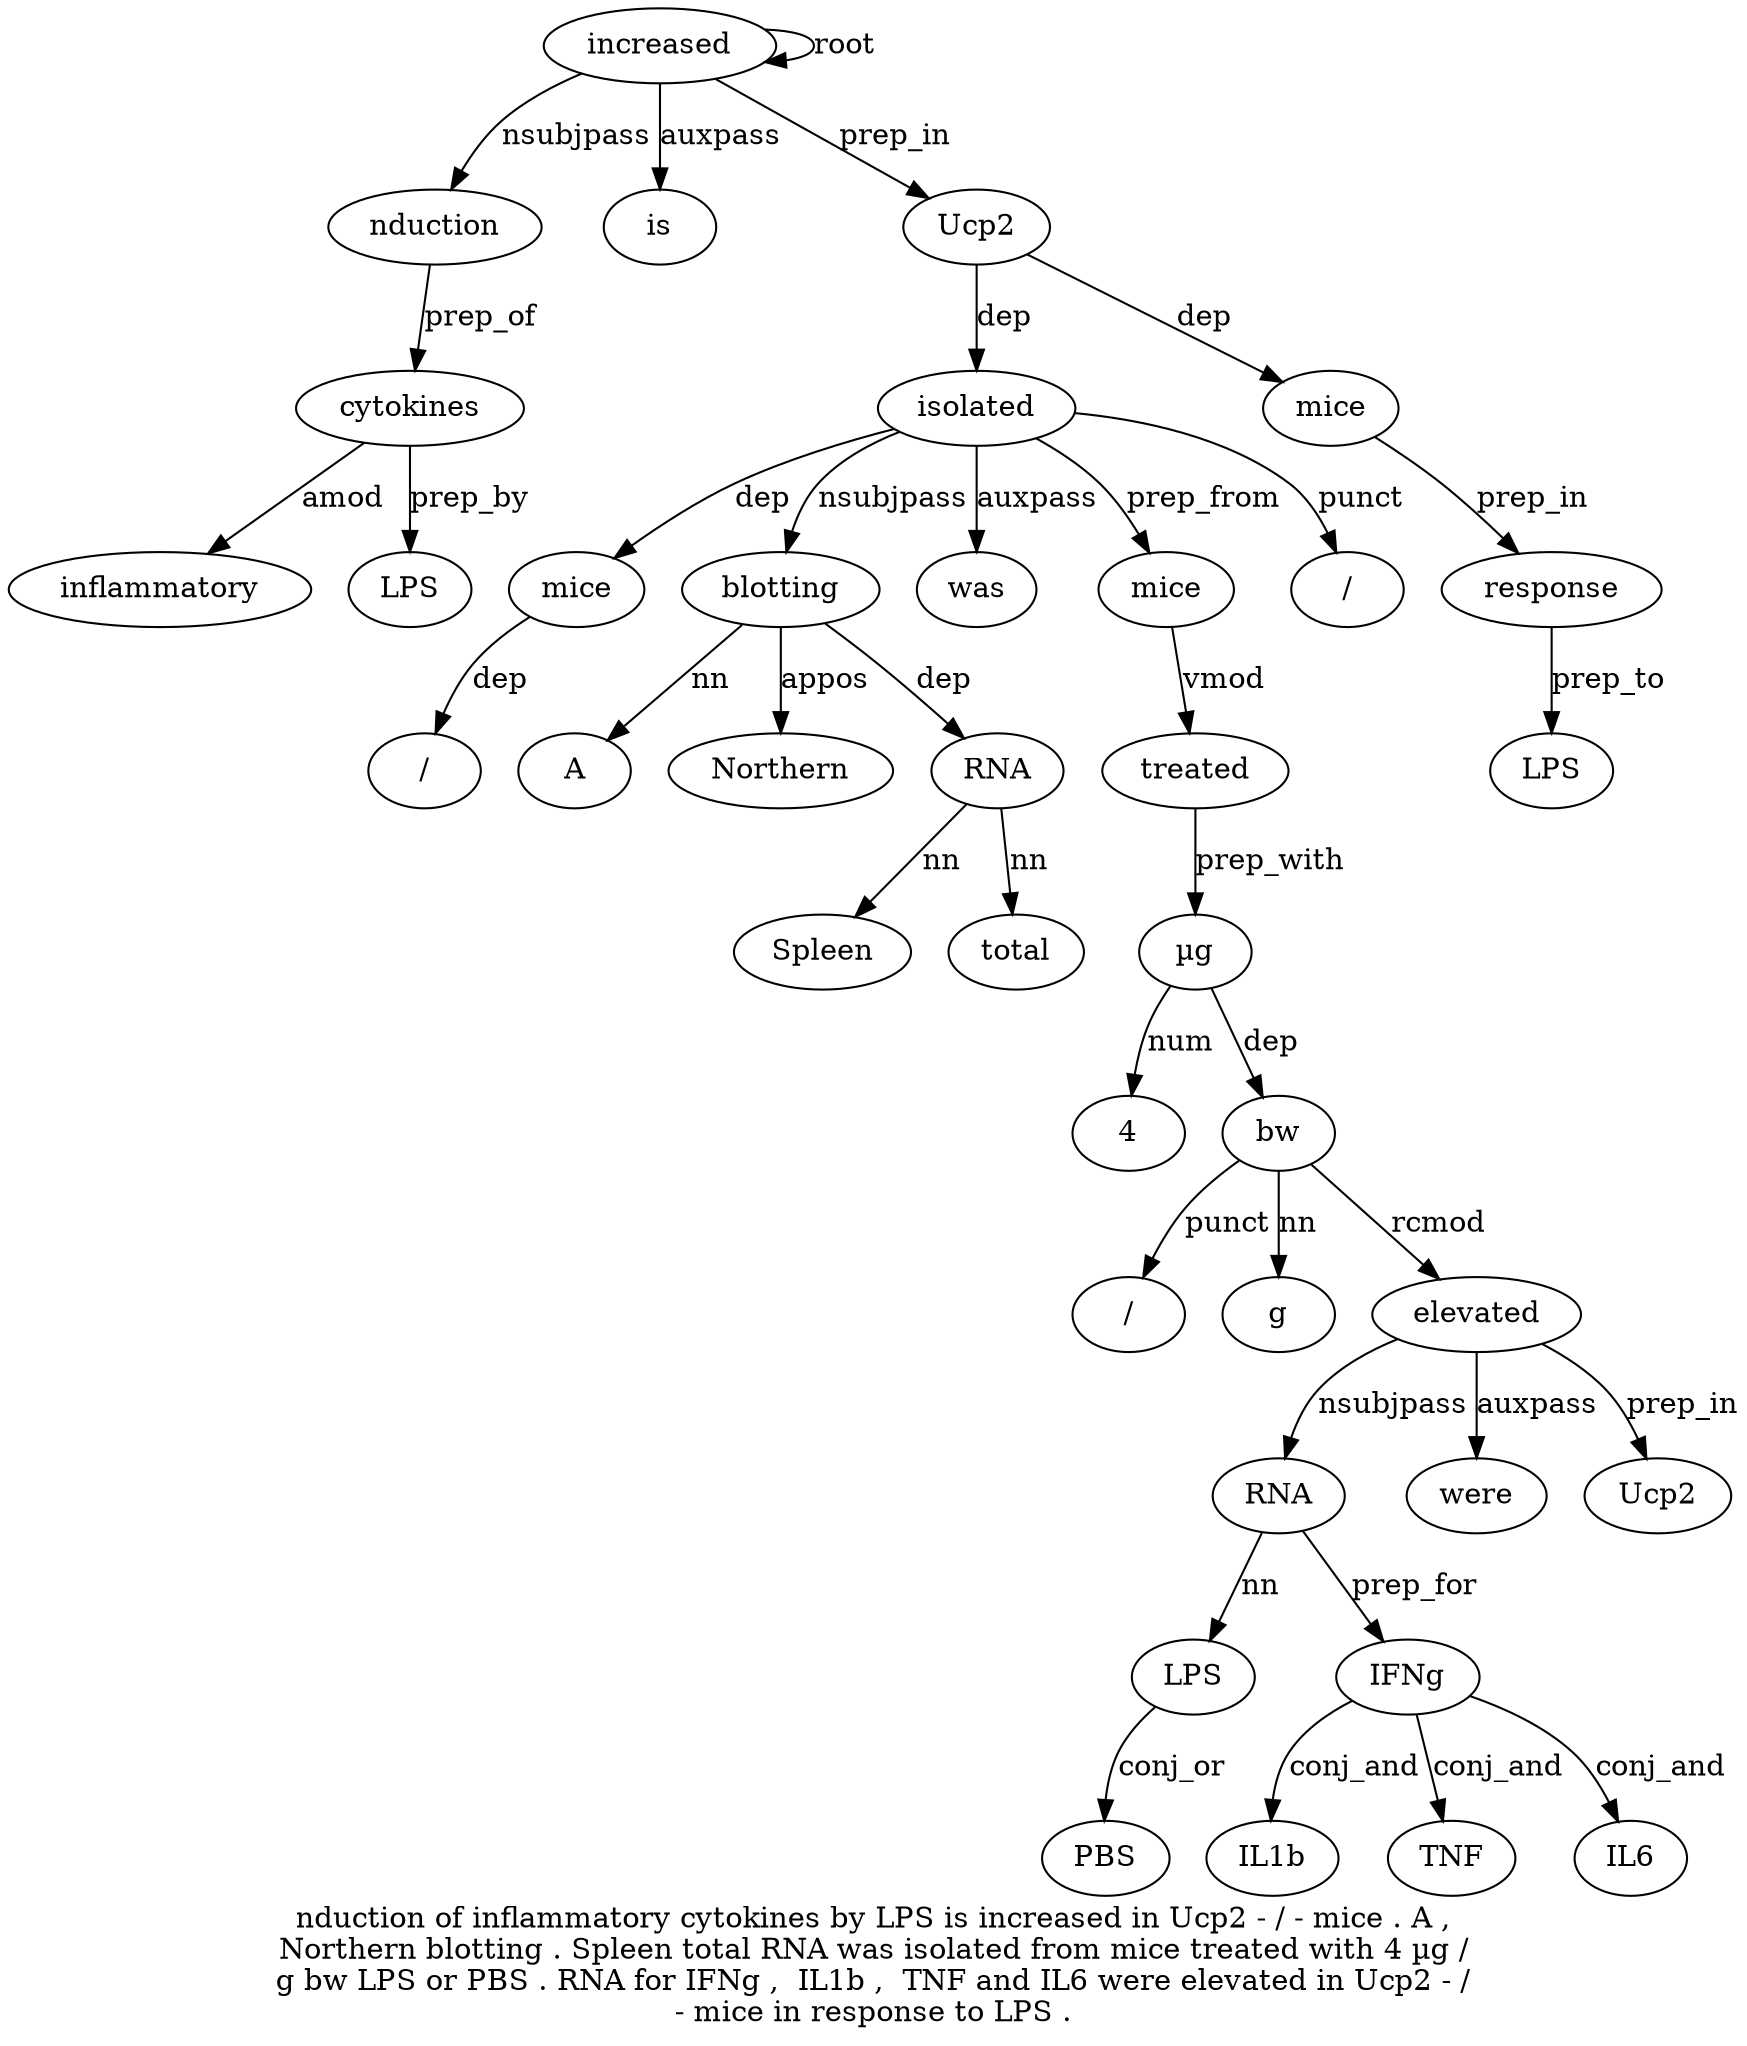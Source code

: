 digraph "nduction of inflammatory cytokines by LPS is increased in Ucp2 - / - mice . A ,  Northern blotting . Spleen total RNA was isolated from mice treated with 4 µg / g bw LPS or PBS . RNA for IFNg ,  IL1b ,  TNF and IL6 were elevated in Ucp2 - / - mice in response to LPS ." {
label="nduction of inflammatory cytokines by LPS is increased in Ucp2 - / - mice . A ,
Northern blotting . Spleen total RNA was isolated from mice treated with 4 µg /
g bw LPS or PBS . RNA for IFNg ,  IL1b ,  TNF and IL6 were elevated in Ucp2 - /
- mice in response to LPS .";
increased8 [style=filled, fillcolor=white, label=increased];
nduction1 [style=filled, fillcolor=white, label=nduction];
increased8 -> nduction1  [label=nsubjpass];
cytokines4 [style=filled, fillcolor=white, label=cytokines];
inflammatory3 [style=filled, fillcolor=white, label=inflammatory];
cytokines4 -> inflammatory3  [label=amod];
nduction1 -> cytokines4  [label=prep_of];
LPS6 [style=filled, fillcolor=white, label=LPS];
cytokines4 -> LPS6  [label=prep_by];
is7 [style=filled, fillcolor=white, label=is];
increased8 -> is7  [label=auxpass];
increased8 -> increased8  [label=root];
Ucp210 [style=filled, fillcolor=white, label=Ucp2];
increased8 -> Ucp210  [label=prep_in];
mice14 [style=filled, fillcolor=white, label=mice];
"/12" [style=filled, fillcolor=white, label="/"];
mice14 -> "/12"  [label=dep];
isolated25 [style=filled, fillcolor=white, label=isolated];
isolated25 -> mice14  [label=dep];
blotting19 [style=filled, fillcolor=white, label=blotting];
A16 [style=filled, fillcolor=white, label=A];
blotting19 -> A16  [label=nn];
Northern18 [style=filled, fillcolor=white, label=Northern];
blotting19 -> Northern18  [label=appos];
isolated25 -> blotting19  [label=nsubjpass];
RNA23 [style=filled, fillcolor=white, label=RNA];
Spleen21 [style=filled, fillcolor=white, label=Spleen];
RNA23 -> Spleen21  [label=nn];
total22 [style=filled, fillcolor=white, label=total];
RNA23 -> total22  [label=nn];
blotting19 -> RNA23  [label=dep];
was24 [style=filled, fillcolor=white, label=was];
isolated25 -> was24  [label=auxpass];
Ucp210 -> isolated25  [label=dep];
mice27 [style=filled, fillcolor=white, label=mice];
isolated25 -> mice27  [label=prep_from];
treated28 [style=filled, fillcolor=white, label=treated];
mice27 -> treated28  [label=vmod];
"µg31" [style=filled, fillcolor=white, label="µg"];
430 [style=filled, fillcolor=white, label=4];
"µg31" -> 430  [label=num];
treated28 -> "µg31"  [label=prep_with];
bw34 [style=filled, fillcolor=white, label=bw];
"/32" [style=filled, fillcolor=white, label="/"];
bw34 -> "/32"  [label=punct];
g33 [style=filled, fillcolor=white, label=g];
bw34 -> g33  [label=nn];
"µg31" -> bw34  [label=dep];
RNA39 [style=filled, fillcolor=white, label=RNA];
LPS35 [style=filled, fillcolor=white, label=LPS];
RNA39 -> LPS35  [label=nn];
PBS37 [style=filled, fillcolor=white, label=PBS];
LPS35 -> PBS37  [label=conj_or];
elevated49 [style=filled, fillcolor=white, label=elevated];
elevated49 -> RNA39  [label=nsubjpass];
IFNg41 [style=filled, fillcolor=white, label=IFNg];
RNA39 -> IFNg41  [label=prep_for];
IL1b43 [style=filled, fillcolor=white, label=IL1b];
IFNg41 -> IL1b43  [label=conj_and];
TNF45 [style=filled, fillcolor=white, label=TNF];
IFNg41 -> TNF45  [label=conj_and];
IL647 [style=filled, fillcolor=white, label=IL6];
IFNg41 -> IL647  [label=conj_and];
were48 [style=filled, fillcolor=white, label=were];
elevated49 -> were48  [label=auxpass];
bw34 -> elevated49  [label=rcmod];
Ucp251 [style=filled, fillcolor=white, label=Ucp2];
elevated49 -> Ucp251  [label=prep_in];
"/53" [style=filled, fillcolor=white, label="/"];
isolated25 -> "/53"  [label=punct];
mice55 [style=filled, fillcolor=white, label=mice];
Ucp210 -> mice55  [label=dep];
response57 [style=filled, fillcolor=white, label=response];
mice55 -> response57  [label=prep_in];
LPS59 [style=filled, fillcolor=white, label=LPS];
response57 -> LPS59  [label=prep_to];
}
